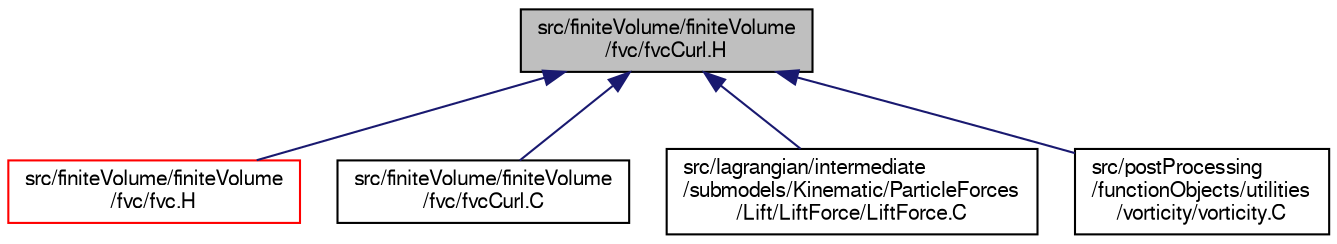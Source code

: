 digraph "src/finiteVolume/finiteVolume/fvc/fvcCurl.H"
{
  bgcolor="transparent";
  edge [fontname="FreeSans",fontsize="10",labelfontname="FreeSans",labelfontsize="10"];
  node [fontname="FreeSans",fontsize="10",shape=record];
  Node59 [label="src/finiteVolume/finiteVolume\l/fvc/fvcCurl.H",height=0.2,width=0.4,color="black", fillcolor="grey75", style="filled", fontcolor="black"];
  Node59 -> Node60 [dir="back",color="midnightblue",fontsize="10",style="solid",fontname="FreeSans"];
  Node60 [label="src/finiteVolume/finiteVolume\l/fvc/fvc.H",height=0.2,width=0.4,color="red",URL="$a02924.html"];
  Node59 -> Node113 [dir="back",color="midnightblue",fontsize="10",style="solid",fontname="FreeSans"];
  Node113 [label="src/finiteVolume/finiteVolume\l/fvc/fvcCurl.C",height=0.2,width=0.4,color="black",URL="$a02939.html"];
  Node59 -> Node114 [dir="back",color="midnightblue",fontsize="10",style="solid",fontname="FreeSans"];
  Node114 [label="src/lagrangian/intermediate\l/submodels/Kinematic/ParticleForces\l/Lift/LiftForce/LiftForce.C",height=0.2,width=0.4,color="black",URL="$a05852.html"];
  Node59 -> Node115 [dir="back",color="midnightblue",fontsize="10",style="solid",fontname="FreeSans"];
  Node115 [label="src/postProcessing\l/functionObjects/utilities\l/vorticity/vorticity.C",height=0.2,width=0.4,color="black",URL="$a39635.html"];
}
